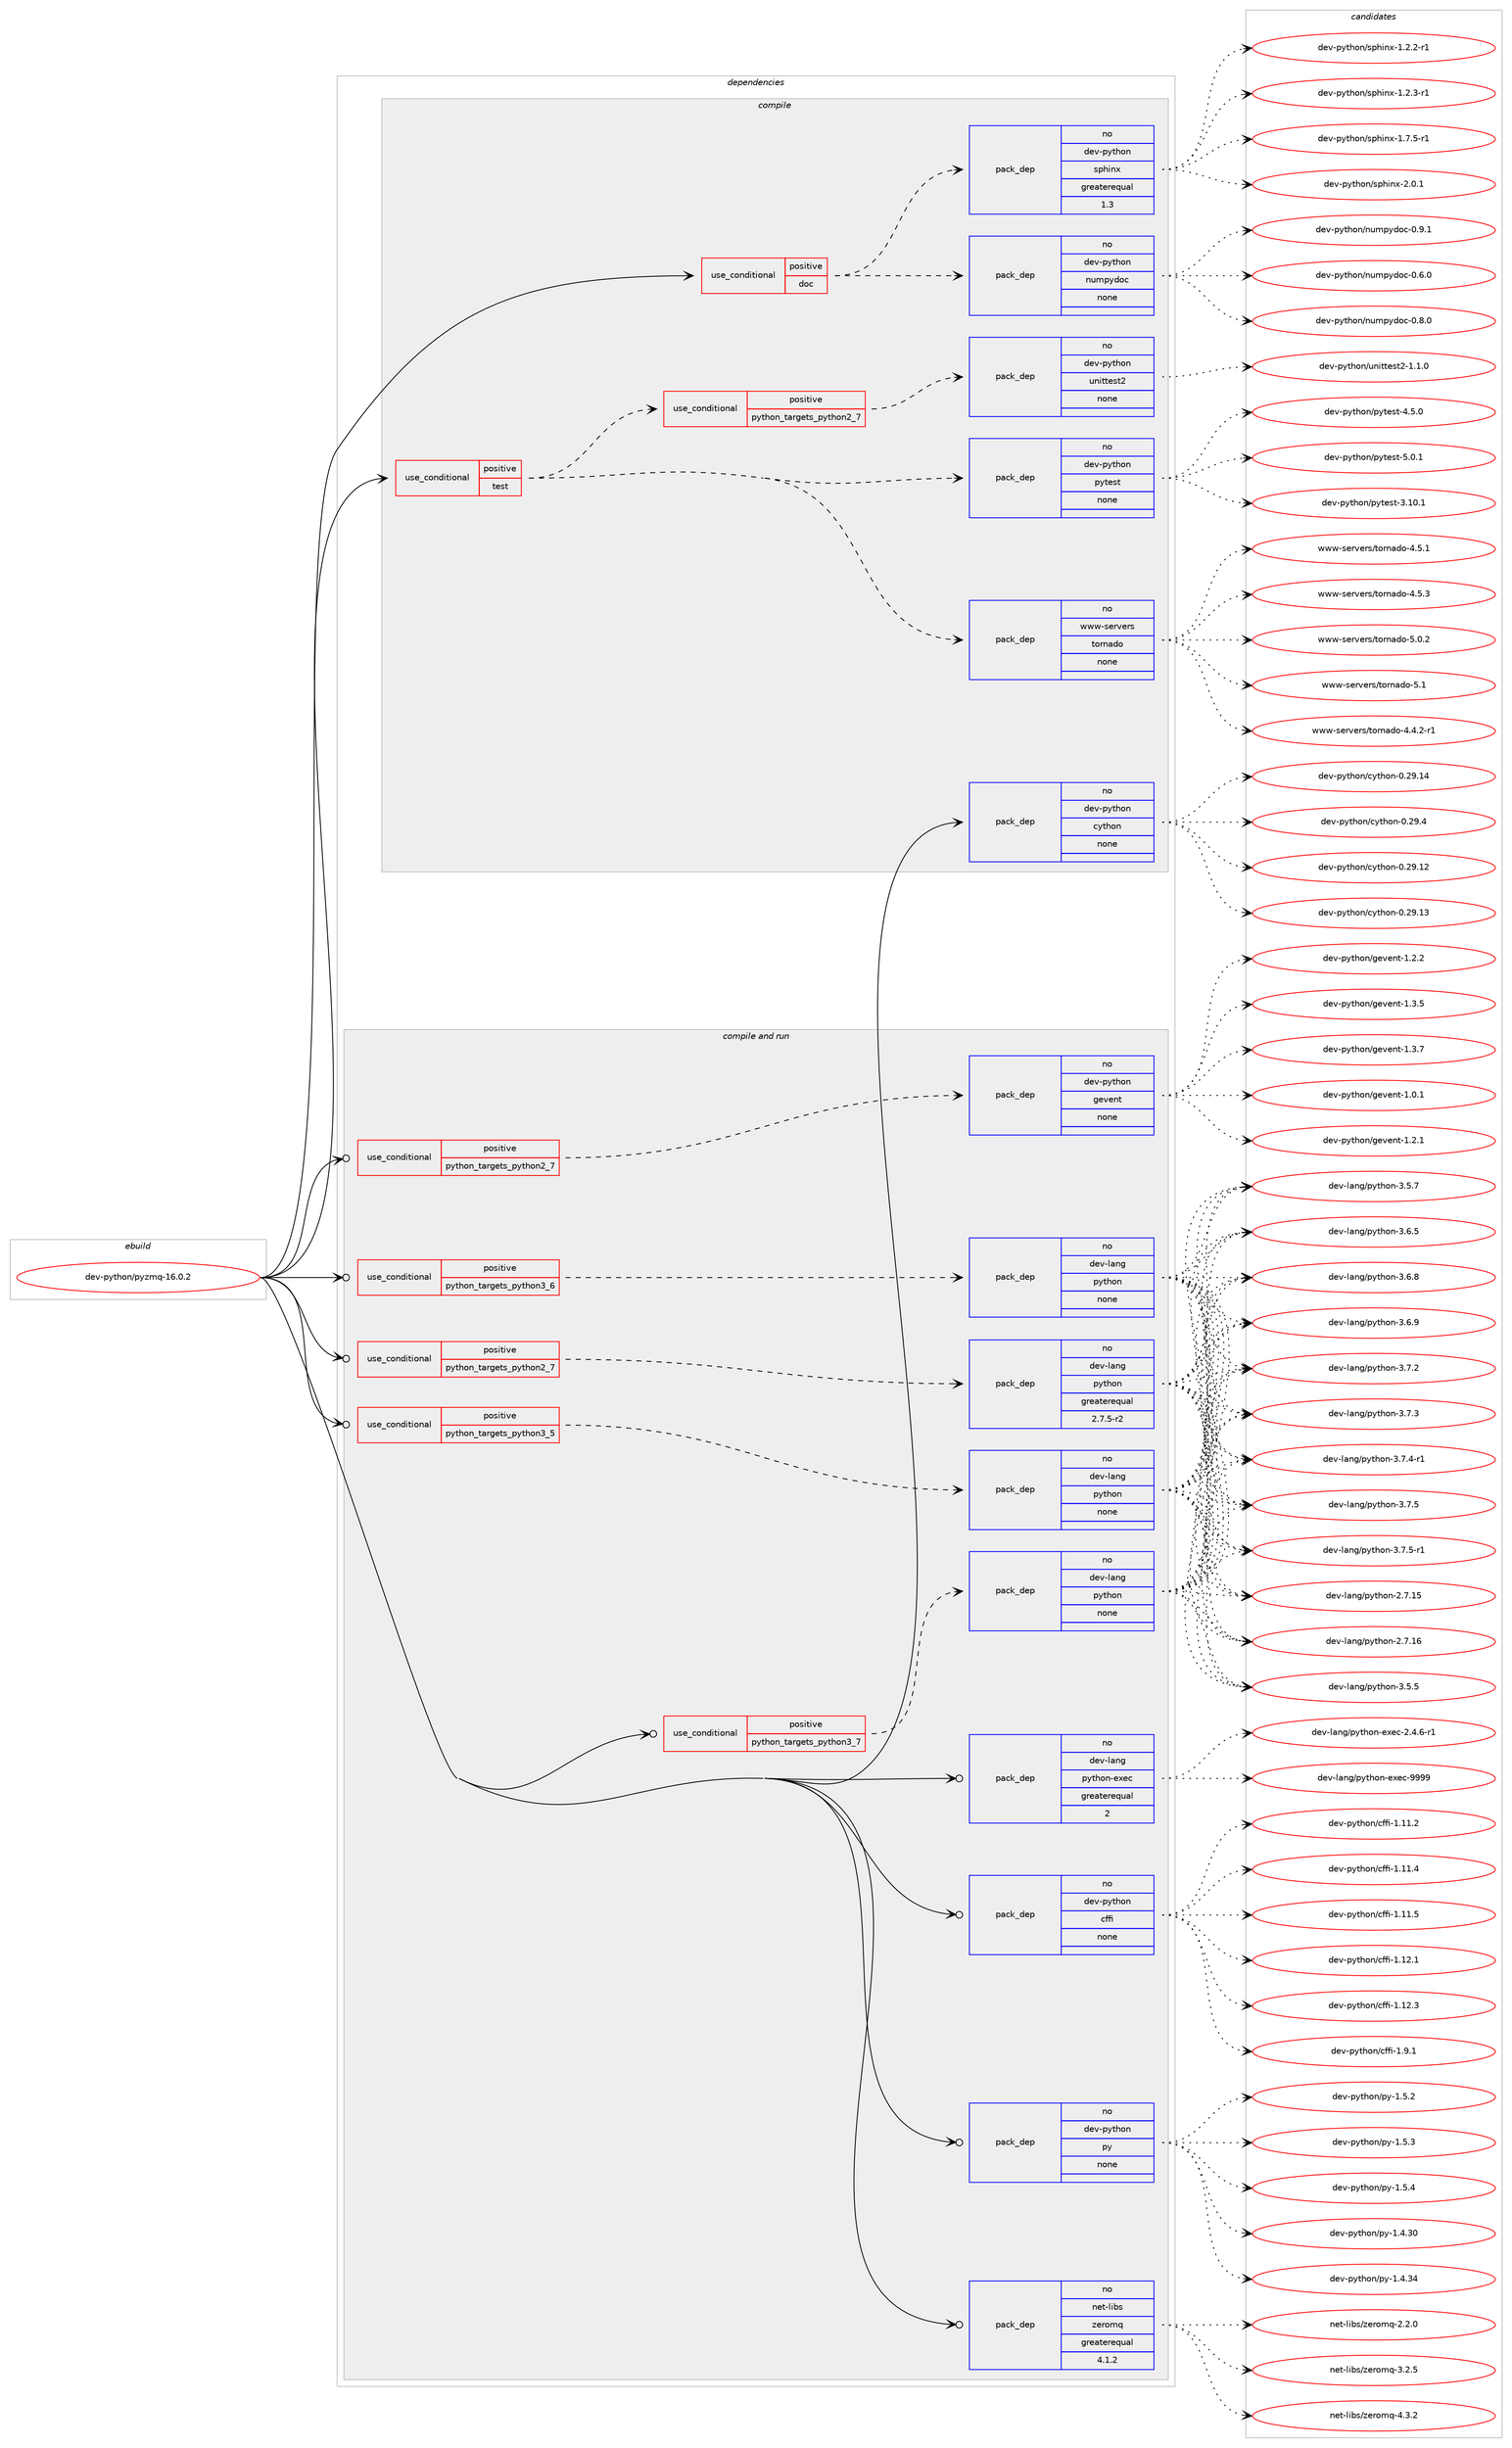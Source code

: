 digraph prolog {

# *************
# Graph options
# *************

newrank=true;
concentrate=true;
compound=true;
graph [rankdir=LR,fontname=Helvetica,fontsize=10,ranksep=1.5];#, ranksep=2.5, nodesep=0.2];
edge  [arrowhead=vee];
node  [fontname=Helvetica,fontsize=10];

# **********
# The ebuild
# **********

subgraph cluster_leftcol {
color=gray;
rank=same;
label=<<i>ebuild</i>>;
id [label="dev-python/pyzmq-16.0.2", color=red, width=4, href="../dev-python/pyzmq-16.0.2.svg"];
}

# ****************
# The dependencies
# ****************

subgraph cluster_midcol {
color=gray;
label=<<i>dependencies</i>>;
subgraph cluster_compile {
fillcolor="#eeeeee";
style=filled;
label=<<i>compile</i>>;
subgraph cond148253 {
dependency634026 [label=<<TABLE BORDER="0" CELLBORDER="1" CELLSPACING="0" CELLPADDING="4"><TR><TD ROWSPAN="3" CELLPADDING="10">use_conditional</TD></TR><TR><TD>positive</TD></TR><TR><TD>doc</TD></TR></TABLE>>, shape=none, color=red];
subgraph pack473895 {
dependency634027 [label=<<TABLE BORDER="0" CELLBORDER="1" CELLSPACING="0" CELLPADDING="4" WIDTH="220"><TR><TD ROWSPAN="6" CELLPADDING="30">pack_dep</TD></TR><TR><TD WIDTH="110">no</TD></TR><TR><TD>dev-python</TD></TR><TR><TD>sphinx</TD></TR><TR><TD>greaterequal</TD></TR><TR><TD>1.3</TD></TR></TABLE>>, shape=none, color=blue];
}
dependency634026:e -> dependency634027:w [weight=20,style="dashed",arrowhead="vee"];
subgraph pack473896 {
dependency634028 [label=<<TABLE BORDER="0" CELLBORDER="1" CELLSPACING="0" CELLPADDING="4" WIDTH="220"><TR><TD ROWSPAN="6" CELLPADDING="30">pack_dep</TD></TR><TR><TD WIDTH="110">no</TD></TR><TR><TD>dev-python</TD></TR><TR><TD>numpydoc</TD></TR><TR><TD>none</TD></TR><TR><TD></TD></TR></TABLE>>, shape=none, color=blue];
}
dependency634026:e -> dependency634028:w [weight=20,style="dashed",arrowhead="vee"];
}
id:e -> dependency634026:w [weight=20,style="solid",arrowhead="vee"];
subgraph cond148254 {
dependency634029 [label=<<TABLE BORDER="0" CELLBORDER="1" CELLSPACING="0" CELLPADDING="4"><TR><TD ROWSPAN="3" CELLPADDING="10">use_conditional</TD></TR><TR><TD>positive</TD></TR><TR><TD>test</TD></TR></TABLE>>, shape=none, color=red];
subgraph pack473897 {
dependency634030 [label=<<TABLE BORDER="0" CELLBORDER="1" CELLSPACING="0" CELLPADDING="4" WIDTH="220"><TR><TD ROWSPAN="6" CELLPADDING="30">pack_dep</TD></TR><TR><TD WIDTH="110">no</TD></TR><TR><TD>dev-python</TD></TR><TR><TD>pytest</TD></TR><TR><TD>none</TD></TR><TR><TD></TD></TR></TABLE>>, shape=none, color=blue];
}
dependency634029:e -> dependency634030:w [weight=20,style="dashed",arrowhead="vee"];
subgraph cond148255 {
dependency634031 [label=<<TABLE BORDER="0" CELLBORDER="1" CELLSPACING="0" CELLPADDING="4"><TR><TD ROWSPAN="3" CELLPADDING="10">use_conditional</TD></TR><TR><TD>positive</TD></TR><TR><TD>python_targets_python2_7</TD></TR></TABLE>>, shape=none, color=red];
subgraph pack473898 {
dependency634032 [label=<<TABLE BORDER="0" CELLBORDER="1" CELLSPACING="0" CELLPADDING="4" WIDTH="220"><TR><TD ROWSPAN="6" CELLPADDING="30">pack_dep</TD></TR><TR><TD WIDTH="110">no</TD></TR><TR><TD>dev-python</TD></TR><TR><TD>unittest2</TD></TR><TR><TD>none</TD></TR><TR><TD></TD></TR></TABLE>>, shape=none, color=blue];
}
dependency634031:e -> dependency634032:w [weight=20,style="dashed",arrowhead="vee"];
}
dependency634029:e -> dependency634031:w [weight=20,style="dashed",arrowhead="vee"];
subgraph pack473899 {
dependency634033 [label=<<TABLE BORDER="0" CELLBORDER="1" CELLSPACING="0" CELLPADDING="4" WIDTH="220"><TR><TD ROWSPAN="6" CELLPADDING="30">pack_dep</TD></TR><TR><TD WIDTH="110">no</TD></TR><TR><TD>www-servers</TD></TR><TR><TD>tornado</TD></TR><TR><TD>none</TD></TR><TR><TD></TD></TR></TABLE>>, shape=none, color=blue];
}
dependency634029:e -> dependency634033:w [weight=20,style="dashed",arrowhead="vee"];
}
id:e -> dependency634029:w [weight=20,style="solid",arrowhead="vee"];
subgraph pack473900 {
dependency634034 [label=<<TABLE BORDER="0" CELLBORDER="1" CELLSPACING="0" CELLPADDING="4" WIDTH="220"><TR><TD ROWSPAN="6" CELLPADDING="30">pack_dep</TD></TR><TR><TD WIDTH="110">no</TD></TR><TR><TD>dev-python</TD></TR><TR><TD>cython</TD></TR><TR><TD>none</TD></TR><TR><TD></TD></TR></TABLE>>, shape=none, color=blue];
}
id:e -> dependency634034:w [weight=20,style="solid",arrowhead="vee"];
}
subgraph cluster_compileandrun {
fillcolor="#eeeeee";
style=filled;
label=<<i>compile and run</i>>;
subgraph cond148256 {
dependency634035 [label=<<TABLE BORDER="0" CELLBORDER="1" CELLSPACING="0" CELLPADDING="4"><TR><TD ROWSPAN="3" CELLPADDING="10">use_conditional</TD></TR><TR><TD>positive</TD></TR><TR><TD>python_targets_python2_7</TD></TR></TABLE>>, shape=none, color=red];
subgraph pack473901 {
dependency634036 [label=<<TABLE BORDER="0" CELLBORDER="1" CELLSPACING="0" CELLPADDING="4" WIDTH="220"><TR><TD ROWSPAN="6" CELLPADDING="30">pack_dep</TD></TR><TR><TD WIDTH="110">no</TD></TR><TR><TD>dev-lang</TD></TR><TR><TD>python</TD></TR><TR><TD>greaterequal</TD></TR><TR><TD>2.7.5-r2</TD></TR></TABLE>>, shape=none, color=blue];
}
dependency634035:e -> dependency634036:w [weight=20,style="dashed",arrowhead="vee"];
}
id:e -> dependency634035:w [weight=20,style="solid",arrowhead="odotvee"];
subgraph cond148257 {
dependency634037 [label=<<TABLE BORDER="0" CELLBORDER="1" CELLSPACING="0" CELLPADDING="4"><TR><TD ROWSPAN="3" CELLPADDING="10">use_conditional</TD></TR><TR><TD>positive</TD></TR><TR><TD>python_targets_python2_7</TD></TR></TABLE>>, shape=none, color=red];
subgraph pack473902 {
dependency634038 [label=<<TABLE BORDER="0" CELLBORDER="1" CELLSPACING="0" CELLPADDING="4" WIDTH="220"><TR><TD ROWSPAN="6" CELLPADDING="30">pack_dep</TD></TR><TR><TD WIDTH="110">no</TD></TR><TR><TD>dev-python</TD></TR><TR><TD>gevent</TD></TR><TR><TD>none</TD></TR><TR><TD></TD></TR></TABLE>>, shape=none, color=blue];
}
dependency634037:e -> dependency634038:w [weight=20,style="dashed",arrowhead="vee"];
}
id:e -> dependency634037:w [weight=20,style="solid",arrowhead="odotvee"];
subgraph cond148258 {
dependency634039 [label=<<TABLE BORDER="0" CELLBORDER="1" CELLSPACING="0" CELLPADDING="4"><TR><TD ROWSPAN="3" CELLPADDING="10">use_conditional</TD></TR><TR><TD>positive</TD></TR><TR><TD>python_targets_python3_5</TD></TR></TABLE>>, shape=none, color=red];
subgraph pack473903 {
dependency634040 [label=<<TABLE BORDER="0" CELLBORDER="1" CELLSPACING="0" CELLPADDING="4" WIDTH="220"><TR><TD ROWSPAN="6" CELLPADDING="30">pack_dep</TD></TR><TR><TD WIDTH="110">no</TD></TR><TR><TD>dev-lang</TD></TR><TR><TD>python</TD></TR><TR><TD>none</TD></TR><TR><TD></TD></TR></TABLE>>, shape=none, color=blue];
}
dependency634039:e -> dependency634040:w [weight=20,style="dashed",arrowhead="vee"];
}
id:e -> dependency634039:w [weight=20,style="solid",arrowhead="odotvee"];
subgraph cond148259 {
dependency634041 [label=<<TABLE BORDER="0" CELLBORDER="1" CELLSPACING="0" CELLPADDING="4"><TR><TD ROWSPAN="3" CELLPADDING="10">use_conditional</TD></TR><TR><TD>positive</TD></TR><TR><TD>python_targets_python3_6</TD></TR></TABLE>>, shape=none, color=red];
subgraph pack473904 {
dependency634042 [label=<<TABLE BORDER="0" CELLBORDER="1" CELLSPACING="0" CELLPADDING="4" WIDTH="220"><TR><TD ROWSPAN="6" CELLPADDING="30">pack_dep</TD></TR><TR><TD WIDTH="110">no</TD></TR><TR><TD>dev-lang</TD></TR><TR><TD>python</TD></TR><TR><TD>none</TD></TR><TR><TD></TD></TR></TABLE>>, shape=none, color=blue];
}
dependency634041:e -> dependency634042:w [weight=20,style="dashed",arrowhead="vee"];
}
id:e -> dependency634041:w [weight=20,style="solid",arrowhead="odotvee"];
subgraph cond148260 {
dependency634043 [label=<<TABLE BORDER="0" CELLBORDER="1" CELLSPACING="0" CELLPADDING="4"><TR><TD ROWSPAN="3" CELLPADDING="10">use_conditional</TD></TR><TR><TD>positive</TD></TR><TR><TD>python_targets_python3_7</TD></TR></TABLE>>, shape=none, color=red];
subgraph pack473905 {
dependency634044 [label=<<TABLE BORDER="0" CELLBORDER="1" CELLSPACING="0" CELLPADDING="4" WIDTH="220"><TR><TD ROWSPAN="6" CELLPADDING="30">pack_dep</TD></TR><TR><TD WIDTH="110">no</TD></TR><TR><TD>dev-lang</TD></TR><TR><TD>python</TD></TR><TR><TD>none</TD></TR><TR><TD></TD></TR></TABLE>>, shape=none, color=blue];
}
dependency634043:e -> dependency634044:w [weight=20,style="dashed",arrowhead="vee"];
}
id:e -> dependency634043:w [weight=20,style="solid",arrowhead="odotvee"];
subgraph pack473906 {
dependency634045 [label=<<TABLE BORDER="0" CELLBORDER="1" CELLSPACING="0" CELLPADDING="4" WIDTH="220"><TR><TD ROWSPAN="6" CELLPADDING="30">pack_dep</TD></TR><TR><TD WIDTH="110">no</TD></TR><TR><TD>dev-lang</TD></TR><TR><TD>python-exec</TD></TR><TR><TD>greaterequal</TD></TR><TR><TD>2</TD></TR></TABLE>>, shape=none, color=blue];
}
id:e -> dependency634045:w [weight=20,style="solid",arrowhead="odotvee"];
subgraph pack473907 {
dependency634046 [label=<<TABLE BORDER="0" CELLBORDER="1" CELLSPACING="0" CELLPADDING="4" WIDTH="220"><TR><TD ROWSPAN="6" CELLPADDING="30">pack_dep</TD></TR><TR><TD WIDTH="110">no</TD></TR><TR><TD>dev-python</TD></TR><TR><TD>cffi</TD></TR><TR><TD>none</TD></TR><TR><TD></TD></TR></TABLE>>, shape=none, color=blue];
}
id:e -> dependency634046:w [weight=20,style="solid",arrowhead="odotvee"];
subgraph pack473908 {
dependency634047 [label=<<TABLE BORDER="0" CELLBORDER="1" CELLSPACING="0" CELLPADDING="4" WIDTH="220"><TR><TD ROWSPAN="6" CELLPADDING="30">pack_dep</TD></TR><TR><TD WIDTH="110">no</TD></TR><TR><TD>dev-python</TD></TR><TR><TD>py</TD></TR><TR><TD>none</TD></TR><TR><TD></TD></TR></TABLE>>, shape=none, color=blue];
}
id:e -> dependency634047:w [weight=20,style="solid",arrowhead="odotvee"];
subgraph pack473909 {
dependency634048 [label=<<TABLE BORDER="0" CELLBORDER="1" CELLSPACING="0" CELLPADDING="4" WIDTH="220"><TR><TD ROWSPAN="6" CELLPADDING="30">pack_dep</TD></TR><TR><TD WIDTH="110">no</TD></TR><TR><TD>net-libs</TD></TR><TR><TD>zeromq</TD></TR><TR><TD>greaterequal</TD></TR><TR><TD>4.1.2</TD></TR></TABLE>>, shape=none, color=blue];
}
id:e -> dependency634048:w [weight=20,style="solid",arrowhead="odotvee"];
}
subgraph cluster_run {
fillcolor="#eeeeee";
style=filled;
label=<<i>run</i>>;
}
}

# **************
# The candidates
# **************

subgraph cluster_choices {
rank=same;
color=gray;
label=<<i>candidates</i>>;

subgraph choice473895 {
color=black;
nodesep=1;
choice10010111845112121116104111110471151121041051101204549465046504511449 [label="dev-python/sphinx-1.2.2-r1", color=red, width=4,href="../dev-python/sphinx-1.2.2-r1.svg"];
choice10010111845112121116104111110471151121041051101204549465046514511449 [label="dev-python/sphinx-1.2.3-r1", color=red, width=4,href="../dev-python/sphinx-1.2.3-r1.svg"];
choice10010111845112121116104111110471151121041051101204549465546534511449 [label="dev-python/sphinx-1.7.5-r1", color=red, width=4,href="../dev-python/sphinx-1.7.5-r1.svg"];
choice1001011184511212111610411111047115112104105110120455046484649 [label="dev-python/sphinx-2.0.1", color=red, width=4,href="../dev-python/sphinx-2.0.1.svg"];
dependency634027:e -> choice10010111845112121116104111110471151121041051101204549465046504511449:w [style=dotted,weight="100"];
dependency634027:e -> choice10010111845112121116104111110471151121041051101204549465046514511449:w [style=dotted,weight="100"];
dependency634027:e -> choice10010111845112121116104111110471151121041051101204549465546534511449:w [style=dotted,weight="100"];
dependency634027:e -> choice1001011184511212111610411111047115112104105110120455046484649:w [style=dotted,weight="100"];
}
subgraph choice473896 {
color=black;
nodesep=1;
choice100101118451121211161041111104711011710911212110011199454846544648 [label="dev-python/numpydoc-0.6.0", color=red, width=4,href="../dev-python/numpydoc-0.6.0.svg"];
choice100101118451121211161041111104711011710911212110011199454846564648 [label="dev-python/numpydoc-0.8.0", color=red, width=4,href="../dev-python/numpydoc-0.8.0.svg"];
choice100101118451121211161041111104711011710911212110011199454846574649 [label="dev-python/numpydoc-0.9.1", color=red, width=4,href="../dev-python/numpydoc-0.9.1.svg"];
dependency634028:e -> choice100101118451121211161041111104711011710911212110011199454846544648:w [style=dotted,weight="100"];
dependency634028:e -> choice100101118451121211161041111104711011710911212110011199454846564648:w [style=dotted,weight="100"];
dependency634028:e -> choice100101118451121211161041111104711011710911212110011199454846574649:w [style=dotted,weight="100"];
}
subgraph choice473897 {
color=black;
nodesep=1;
choice100101118451121211161041111104711212111610111511645514649484649 [label="dev-python/pytest-3.10.1", color=red, width=4,href="../dev-python/pytest-3.10.1.svg"];
choice1001011184511212111610411111047112121116101115116455246534648 [label="dev-python/pytest-4.5.0", color=red, width=4,href="../dev-python/pytest-4.5.0.svg"];
choice1001011184511212111610411111047112121116101115116455346484649 [label="dev-python/pytest-5.0.1", color=red, width=4,href="../dev-python/pytest-5.0.1.svg"];
dependency634030:e -> choice100101118451121211161041111104711212111610111511645514649484649:w [style=dotted,weight="100"];
dependency634030:e -> choice1001011184511212111610411111047112121116101115116455246534648:w [style=dotted,weight="100"];
dependency634030:e -> choice1001011184511212111610411111047112121116101115116455346484649:w [style=dotted,weight="100"];
}
subgraph choice473898 {
color=black;
nodesep=1;
choice100101118451121211161041111104711711010511611610111511650454946494648 [label="dev-python/unittest2-1.1.0", color=red, width=4,href="../dev-python/unittest2-1.1.0.svg"];
dependency634032:e -> choice100101118451121211161041111104711711010511611610111511650454946494648:w [style=dotted,weight="100"];
}
subgraph choice473899 {
color=black;
nodesep=1;
choice1191191194511510111411810111411547116111114110971001114552465246504511449 [label="www-servers/tornado-4.4.2-r1", color=red, width=4,href="../www-servers/tornado-4.4.2-r1.svg"];
choice119119119451151011141181011141154711611111411097100111455246534649 [label="www-servers/tornado-4.5.1", color=red, width=4,href="../www-servers/tornado-4.5.1.svg"];
choice119119119451151011141181011141154711611111411097100111455246534651 [label="www-servers/tornado-4.5.3", color=red, width=4,href="../www-servers/tornado-4.5.3.svg"];
choice119119119451151011141181011141154711611111411097100111455346484650 [label="www-servers/tornado-5.0.2", color=red, width=4,href="../www-servers/tornado-5.0.2.svg"];
choice11911911945115101114118101114115471161111141109710011145534649 [label="www-servers/tornado-5.1", color=red, width=4,href="../www-servers/tornado-5.1.svg"];
dependency634033:e -> choice1191191194511510111411810111411547116111114110971001114552465246504511449:w [style=dotted,weight="100"];
dependency634033:e -> choice119119119451151011141181011141154711611111411097100111455246534649:w [style=dotted,weight="100"];
dependency634033:e -> choice119119119451151011141181011141154711611111411097100111455246534651:w [style=dotted,weight="100"];
dependency634033:e -> choice119119119451151011141181011141154711611111411097100111455346484650:w [style=dotted,weight="100"];
dependency634033:e -> choice11911911945115101114118101114115471161111141109710011145534649:w [style=dotted,weight="100"];
}
subgraph choice473900 {
color=black;
nodesep=1;
choice1001011184511212111610411111047991211161041111104548465057464950 [label="dev-python/cython-0.29.12", color=red, width=4,href="../dev-python/cython-0.29.12.svg"];
choice1001011184511212111610411111047991211161041111104548465057464951 [label="dev-python/cython-0.29.13", color=red, width=4,href="../dev-python/cython-0.29.13.svg"];
choice1001011184511212111610411111047991211161041111104548465057464952 [label="dev-python/cython-0.29.14", color=red, width=4,href="../dev-python/cython-0.29.14.svg"];
choice10010111845112121116104111110479912111610411111045484650574652 [label="dev-python/cython-0.29.4", color=red, width=4,href="../dev-python/cython-0.29.4.svg"];
dependency634034:e -> choice1001011184511212111610411111047991211161041111104548465057464950:w [style=dotted,weight="100"];
dependency634034:e -> choice1001011184511212111610411111047991211161041111104548465057464951:w [style=dotted,weight="100"];
dependency634034:e -> choice1001011184511212111610411111047991211161041111104548465057464952:w [style=dotted,weight="100"];
dependency634034:e -> choice10010111845112121116104111110479912111610411111045484650574652:w [style=dotted,weight="100"];
}
subgraph choice473901 {
color=black;
nodesep=1;
choice10010111845108971101034711212111610411111045504655464953 [label="dev-lang/python-2.7.15", color=red, width=4,href="../dev-lang/python-2.7.15.svg"];
choice10010111845108971101034711212111610411111045504655464954 [label="dev-lang/python-2.7.16", color=red, width=4,href="../dev-lang/python-2.7.16.svg"];
choice100101118451089711010347112121116104111110455146534653 [label="dev-lang/python-3.5.5", color=red, width=4,href="../dev-lang/python-3.5.5.svg"];
choice100101118451089711010347112121116104111110455146534655 [label="dev-lang/python-3.5.7", color=red, width=4,href="../dev-lang/python-3.5.7.svg"];
choice100101118451089711010347112121116104111110455146544653 [label="dev-lang/python-3.6.5", color=red, width=4,href="../dev-lang/python-3.6.5.svg"];
choice100101118451089711010347112121116104111110455146544656 [label="dev-lang/python-3.6.8", color=red, width=4,href="../dev-lang/python-3.6.8.svg"];
choice100101118451089711010347112121116104111110455146544657 [label="dev-lang/python-3.6.9", color=red, width=4,href="../dev-lang/python-3.6.9.svg"];
choice100101118451089711010347112121116104111110455146554650 [label="dev-lang/python-3.7.2", color=red, width=4,href="../dev-lang/python-3.7.2.svg"];
choice100101118451089711010347112121116104111110455146554651 [label="dev-lang/python-3.7.3", color=red, width=4,href="../dev-lang/python-3.7.3.svg"];
choice1001011184510897110103471121211161041111104551465546524511449 [label="dev-lang/python-3.7.4-r1", color=red, width=4,href="../dev-lang/python-3.7.4-r1.svg"];
choice100101118451089711010347112121116104111110455146554653 [label="dev-lang/python-3.7.5", color=red, width=4,href="../dev-lang/python-3.7.5.svg"];
choice1001011184510897110103471121211161041111104551465546534511449 [label="dev-lang/python-3.7.5-r1", color=red, width=4,href="../dev-lang/python-3.7.5-r1.svg"];
dependency634036:e -> choice10010111845108971101034711212111610411111045504655464953:w [style=dotted,weight="100"];
dependency634036:e -> choice10010111845108971101034711212111610411111045504655464954:w [style=dotted,weight="100"];
dependency634036:e -> choice100101118451089711010347112121116104111110455146534653:w [style=dotted,weight="100"];
dependency634036:e -> choice100101118451089711010347112121116104111110455146534655:w [style=dotted,weight="100"];
dependency634036:e -> choice100101118451089711010347112121116104111110455146544653:w [style=dotted,weight="100"];
dependency634036:e -> choice100101118451089711010347112121116104111110455146544656:w [style=dotted,weight="100"];
dependency634036:e -> choice100101118451089711010347112121116104111110455146544657:w [style=dotted,weight="100"];
dependency634036:e -> choice100101118451089711010347112121116104111110455146554650:w [style=dotted,weight="100"];
dependency634036:e -> choice100101118451089711010347112121116104111110455146554651:w [style=dotted,weight="100"];
dependency634036:e -> choice1001011184510897110103471121211161041111104551465546524511449:w [style=dotted,weight="100"];
dependency634036:e -> choice100101118451089711010347112121116104111110455146554653:w [style=dotted,weight="100"];
dependency634036:e -> choice1001011184510897110103471121211161041111104551465546534511449:w [style=dotted,weight="100"];
}
subgraph choice473902 {
color=black;
nodesep=1;
choice1001011184511212111610411111047103101118101110116454946484649 [label="dev-python/gevent-1.0.1", color=red, width=4,href="../dev-python/gevent-1.0.1.svg"];
choice1001011184511212111610411111047103101118101110116454946504649 [label="dev-python/gevent-1.2.1", color=red, width=4,href="../dev-python/gevent-1.2.1.svg"];
choice1001011184511212111610411111047103101118101110116454946504650 [label="dev-python/gevent-1.2.2", color=red, width=4,href="../dev-python/gevent-1.2.2.svg"];
choice1001011184511212111610411111047103101118101110116454946514653 [label="dev-python/gevent-1.3.5", color=red, width=4,href="../dev-python/gevent-1.3.5.svg"];
choice1001011184511212111610411111047103101118101110116454946514655 [label="dev-python/gevent-1.3.7", color=red, width=4,href="../dev-python/gevent-1.3.7.svg"];
dependency634038:e -> choice1001011184511212111610411111047103101118101110116454946484649:w [style=dotted,weight="100"];
dependency634038:e -> choice1001011184511212111610411111047103101118101110116454946504649:w [style=dotted,weight="100"];
dependency634038:e -> choice1001011184511212111610411111047103101118101110116454946504650:w [style=dotted,weight="100"];
dependency634038:e -> choice1001011184511212111610411111047103101118101110116454946514653:w [style=dotted,weight="100"];
dependency634038:e -> choice1001011184511212111610411111047103101118101110116454946514655:w [style=dotted,weight="100"];
}
subgraph choice473903 {
color=black;
nodesep=1;
choice10010111845108971101034711212111610411111045504655464953 [label="dev-lang/python-2.7.15", color=red, width=4,href="../dev-lang/python-2.7.15.svg"];
choice10010111845108971101034711212111610411111045504655464954 [label="dev-lang/python-2.7.16", color=red, width=4,href="../dev-lang/python-2.7.16.svg"];
choice100101118451089711010347112121116104111110455146534653 [label="dev-lang/python-3.5.5", color=red, width=4,href="../dev-lang/python-3.5.5.svg"];
choice100101118451089711010347112121116104111110455146534655 [label="dev-lang/python-3.5.7", color=red, width=4,href="../dev-lang/python-3.5.7.svg"];
choice100101118451089711010347112121116104111110455146544653 [label="dev-lang/python-3.6.5", color=red, width=4,href="../dev-lang/python-3.6.5.svg"];
choice100101118451089711010347112121116104111110455146544656 [label="dev-lang/python-3.6.8", color=red, width=4,href="../dev-lang/python-3.6.8.svg"];
choice100101118451089711010347112121116104111110455146544657 [label="dev-lang/python-3.6.9", color=red, width=4,href="../dev-lang/python-3.6.9.svg"];
choice100101118451089711010347112121116104111110455146554650 [label="dev-lang/python-3.7.2", color=red, width=4,href="../dev-lang/python-3.7.2.svg"];
choice100101118451089711010347112121116104111110455146554651 [label="dev-lang/python-3.7.3", color=red, width=4,href="../dev-lang/python-3.7.3.svg"];
choice1001011184510897110103471121211161041111104551465546524511449 [label="dev-lang/python-3.7.4-r1", color=red, width=4,href="../dev-lang/python-3.7.4-r1.svg"];
choice100101118451089711010347112121116104111110455146554653 [label="dev-lang/python-3.7.5", color=red, width=4,href="../dev-lang/python-3.7.5.svg"];
choice1001011184510897110103471121211161041111104551465546534511449 [label="dev-lang/python-3.7.5-r1", color=red, width=4,href="../dev-lang/python-3.7.5-r1.svg"];
dependency634040:e -> choice10010111845108971101034711212111610411111045504655464953:w [style=dotted,weight="100"];
dependency634040:e -> choice10010111845108971101034711212111610411111045504655464954:w [style=dotted,weight="100"];
dependency634040:e -> choice100101118451089711010347112121116104111110455146534653:w [style=dotted,weight="100"];
dependency634040:e -> choice100101118451089711010347112121116104111110455146534655:w [style=dotted,weight="100"];
dependency634040:e -> choice100101118451089711010347112121116104111110455146544653:w [style=dotted,weight="100"];
dependency634040:e -> choice100101118451089711010347112121116104111110455146544656:w [style=dotted,weight="100"];
dependency634040:e -> choice100101118451089711010347112121116104111110455146544657:w [style=dotted,weight="100"];
dependency634040:e -> choice100101118451089711010347112121116104111110455146554650:w [style=dotted,weight="100"];
dependency634040:e -> choice100101118451089711010347112121116104111110455146554651:w [style=dotted,weight="100"];
dependency634040:e -> choice1001011184510897110103471121211161041111104551465546524511449:w [style=dotted,weight="100"];
dependency634040:e -> choice100101118451089711010347112121116104111110455146554653:w [style=dotted,weight="100"];
dependency634040:e -> choice1001011184510897110103471121211161041111104551465546534511449:w [style=dotted,weight="100"];
}
subgraph choice473904 {
color=black;
nodesep=1;
choice10010111845108971101034711212111610411111045504655464953 [label="dev-lang/python-2.7.15", color=red, width=4,href="../dev-lang/python-2.7.15.svg"];
choice10010111845108971101034711212111610411111045504655464954 [label="dev-lang/python-2.7.16", color=red, width=4,href="../dev-lang/python-2.7.16.svg"];
choice100101118451089711010347112121116104111110455146534653 [label="dev-lang/python-3.5.5", color=red, width=4,href="../dev-lang/python-3.5.5.svg"];
choice100101118451089711010347112121116104111110455146534655 [label="dev-lang/python-3.5.7", color=red, width=4,href="../dev-lang/python-3.5.7.svg"];
choice100101118451089711010347112121116104111110455146544653 [label="dev-lang/python-3.6.5", color=red, width=4,href="../dev-lang/python-3.6.5.svg"];
choice100101118451089711010347112121116104111110455146544656 [label="dev-lang/python-3.6.8", color=red, width=4,href="../dev-lang/python-3.6.8.svg"];
choice100101118451089711010347112121116104111110455146544657 [label="dev-lang/python-3.6.9", color=red, width=4,href="../dev-lang/python-3.6.9.svg"];
choice100101118451089711010347112121116104111110455146554650 [label="dev-lang/python-3.7.2", color=red, width=4,href="../dev-lang/python-3.7.2.svg"];
choice100101118451089711010347112121116104111110455146554651 [label="dev-lang/python-3.7.3", color=red, width=4,href="../dev-lang/python-3.7.3.svg"];
choice1001011184510897110103471121211161041111104551465546524511449 [label="dev-lang/python-3.7.4-r1", color=red, width=4,href="../dev-lang/python-3.7.4-r1.svg"];
choice100101118451089711010347112121116104111110455146554653 [label="dev-lang/python-3.7.5", color=red, width=4,href="../dev-lang/python-3.7.5.svg"];
choice1001011184510897110103471121211161041111104551465546534511449 [label="dev-lang/python-3.7.5-r1", color=red, width=4,href="../dev-lang/python-3.7.5-r1.svg"];
dependency634042:e -> choice10010111845108971101034711212111610411111045504655464953:w [style=dotted,weight="100"];
dependency634042:e -> choice10010111845108971101034711212111610411111045504655464954:w [style=dotted,weight="100"];
dependency634042:e -> choice100101118451089711010347112121116104111110455146534653:w [style=dotted,weight="100"];
dependency634042:e -> choice100101118451089711010347112121116104111110455146534655:w [style=dotted,weight="100"];
dependency634042:e -> choice100101118451089711010347112121116104111110455146544653:w [style=dotted,weight="100"];
dependency634042:e -> choice100101118451089711010347112121116104111110455146544656:w [style=dotted,weight="100"];
dependency634042:e -> choice100101118451089711010347112121116104111110455146544657:w [style=dotted,weight="100"];
dependency634042:e -> choice100101118451089711010347112121116104111110455146554650:w [style=dotted,weight="100"];
dependency634042:e -> choice100101118451089711010347112121116104111110455146554651:w [style=dotted,weight="100"];
dependency634042:e -> choice1001011184510897110103471121211161041111104551465546524511449:w [style=dotted,weight="100"];
dependency634042:e -> choice100101118451089711010347112121116104111110455146554653:w [style=dotted,weight="100"];
dependency634042:e -> choice1001011184510897110103471121211161041111104551465546534511449:w [style=dotted,weight="100"];
}
subgraph choice473905 {
color=black;
nodesep=1;
choice10010111845108971101034711212111610411111045504655464953 [label="dev-lang/python-2.7.15", color=red, width=4,href="../dev-lang/python-2.7.15.svg"];
choice10010111845108971101034711212111610411111045504655464954 [label="dev-lang/python-2.7.16", color=red, width=4,href="../dev-lang/python-2.7.16.svg"];
choice100101118451089711010347112121116104111110455146534653 [label="dev-lang/python-3.5.5", color=red, width=4,href="../dev-lang/python-3.5.5.svg"];
choice100101118451089711010347112121116104111110455146534655 [label="dev-lang/python-3.5.7", color=red, width=4,href="../dev-lang/python-3.5.7.svg"];
choice100101118451089711010347112121116104111110455146544653 [label="dev-lang/python-3.6.5", color=red, width=4,href="../dev-lang/python-3.6.5.svg"];
choice100101118451089711010347112121116104111110455146544656 [label="dev-lang/python-3.6.8", color=red, width=4,href="../dev-lang/python-3.6.8.svg"];
choice100101118451089711010347112121116104111110455146544657 [label="dev-lang/python-3.6.9", color=red, width=4,href="../dev-lang/python-3.6.9.svg"];
choice100101118451089711010347112121116104111110455146554650 [label="dev-lang/python-3.7.2", color=red, width=4,href="../dev-lang/python-3.7.2.svg"];
choice100101118451089711010347112121116104111110455146554651 [label="dev-lang/python-3.7.3", color=red, width=4,href="../dev-lang/python-3.7.3.svg"];
choice1001011184510897110103471121211161041111104551465546524511449 [label="dev-lang/python-3.7.4-r1", color=red, width=4,href="../dev-lang/python-3.7.4-r1.svg"];
choice100101118451089711010347112121116104111110455146554653 [label="dev-lang/python-3.7.5", color=red, width=4,href="../dev-lang/python-3.7.5.svg"];
choice1001011184510897110103471121211161041111104551465546534511449 [label="dev-lang/python-3.7.5-r1", color=red, width=4,href="../dev-lang/python-3.7.5-r1.svg"];
dependency634044:e -> choice10010111845108971101034711212111610411111045504655464953:w [style=dotted,weight="100"];
dependency634044:e -> choice10010111845108971101034711212111610411111045504655464954:w [style=dotted,weight="100"];
dependency634044:e -> choice100101118451089711010347112121116104111110455146534653:w [style=dotted,weight="100"];
dependency634044:e -> choice100101118451089711010347112121116104111110455146534655:w [style=dotted,weight="100"];
dependency634044:e -> choice100101118451089711010347112121116104111110455146544653:w [style=dotted,weight="100"];
dependency634044:e -> choice100101118451089711010347112121116104111110455146544656:w [style=dotted,weight="100"];
dependency634044:e -> choice100101118451089711010347112121116104111110455146544657:w [style=dotted,weight="100"];
dependency634044:e -> choice100101118451089711010347112121116104111110455146554650:w [style=dotted,weight="100"];
dependency634044:e -> choice100101118451089711010347112121116104111110455146554651:w [style=dotted,weight="100"];
dependency634044:e -> choice1001011184510897110103471121211161041111104551465546524511449:w [style=dotted,weight="100"];
dependency634044:e -> choice100101118451089711010347112121116104111110455146554653:w [style=dotted,weight="100"];
dependency634044:e -> choice1001011184510897110103471121211161041111104551465546534511449:w [style=dotted,weight="100"];
}
subgraph choice473906 {
color=black;
nodesep=1;
choice10010111845108971101034711212111610411111045101120101994550465246544511449 [label="dev-lang/python-exec-2.4.6-r1", color=red, width=4,href="../dev-lang/python-exec-2.4.6-r1.svg"];
choice10010111845108971101034711212111610411111045101120101994557575757 [label="dev-lang/python-exec-9999", color=red, width=4,href="../dev-lang/python-exec-9999.svg"];
dependency634045:e -> choice10010111845108971101034711212111610411111045101120101994550465246544511449:w [style=dotted,weight="100"];
dependency634045:e -> choice10010111845108971101034711212111610411111045101120101994557575757:w [style=dotted,weight="100"];
}
subgraph choice473907 {
color=black;
nodesep=1;
choice10010111845112121116104111110479910210210545494649494650 [label="dev-python/cffi-1.11.2", color=red, width=4,href="../dev-python/cffi-1.11.2.svg"];
choice10010111845112121116104111110479910210210545494649494652 [label="dev-python/cffi-1.11.4", color=red, width=4,href="../dev-python/cffi-1.11.4.svg"];
choice10010111845112121116104111110479910210210545494649494653 [label="dev-python/cffi-1.11.5", color=red, width=4,href="../dev-python/cffi-1.11.5.svg"];
choice10010111845112121116104111110479910210210545494649504649 [label="dev-python/cffi-1.12.1", color=red, width=4,href="../dev-python/cffi-1.12.1.svg"];
choice10010111845112121116104111110479910210210545494649504651 [label="dev-python/cffi-1.12.3", color=red, width=4,href="../dev-python/cffi-1.12.3.svg"];
choice100101118451121211161041111104799102102105454946574649 [label="dev-python/cffi-1.9.1", color=red, width=4,href="../dev-python/cffi-1.9.1.svg"];
dependency634046:e -> choice10010111845112121116104111110479910210210545494649494650:w [style=dotted,weight="100"];
dependency634046:e -> choice10010111845112121116104111110479910210210545494649494652:w [style=dotted,weight="100"];
dependency634046:e -> choice10010111845112121116104111110479910210210545494649494653:w [style=dotted,weight="100"];
dependency634046:e -> choice10010111845112121116104111110479910210210545494649504649:w [style=dotted,weight="100"];
dependency634046:e -> choice10010111845112121116104111110479910210210545494649504651:w [style=dotted,weight="100"];
dependency634046:e -> choice100101118451121211161041111104799102102105454946574649:w [style=dotted,weight="100"];
}
subgraph choice473908 {
color=black;
nodesep=1;
choice100101118451121211161041111104711212145494652465148 [label="dev-python/py-1.4.30", color=red, width=4,href="../dev-python/py-1.4.30.svg"];
choice100101118451121211161041111104711212145494652465152 [label="dev-python/py-1.4.34", color=red, width=4,href="../dev-python/py-1.4.34.svg"];
choice1001011184511212111610411111047112121454946534650 [label="dev-python/py-1.5.2", color=red, width=4,href="../dev-python/py-1.5.2.svg"];
choice1001011184511212111610411111047112121454946534651 [label="dev-python/py-1.5.3", color=red, width=4,href="../dev-python/py-1.5.3.svg"];
choice1001011184511212111610411111047112121454946534652 [label="dev-python/py-1.5.4", color=red, width=4,href="../dev-python/py-1.5.4.svg"];
dependency634047:e -> choice100101118451121211161041111104711212145494652465148:w [style=dotted,weight="100"];
dependency634047:e -> choice100101118451121211161041111104711212145494652465152:w [style=dotted,weight="100"];
dependency634047:e -> choice1001011184511212111610411111047112121454946534650:w [style=dotted,weight="100"];
dependency634047:e -> choice1001011184511212111610411111047112121454946534651:w [style=dotted,weight="100"];
dependency634047:e -> choice1001011184511212111610411111047112121454946534652:w [style=dotted,weight="100"];
}
subgraph choice473909 {
color=black;
nodesep=1;
choice110101116451081059811547122101114111109113455046504648 [label="net-libs/zeromq-2.2.0", color=red, width=4,href="../net-libs/zeromq-2.2.0.svg"];
choice110101116451081059811547122101114111109113455146504653 [label="net-libs/zeromq-3.2.5", color=red, width=4,href="../net-libs/zeromq-3.2.5.svg"];
choice110101116451081059811547122101114111109113455246514650 [label="net-libs/zeromq-4.3.2", color=red, width=4,href="../net-libs/zeromq-4.3.2.svg"];
dependency634048:e -> choice110101116451081059811547122101114111109113455046504648:w [style=dotted,weight="100"];
dependency634048:e -> choice110101116451081059811547122101114111109113455146504653:w [style=dotted,weight="100"];
dependency634048:e -> choice110101116451081059811547122101114111109113455246514650:w [style=dotted,weight="100"];
}
}

}
